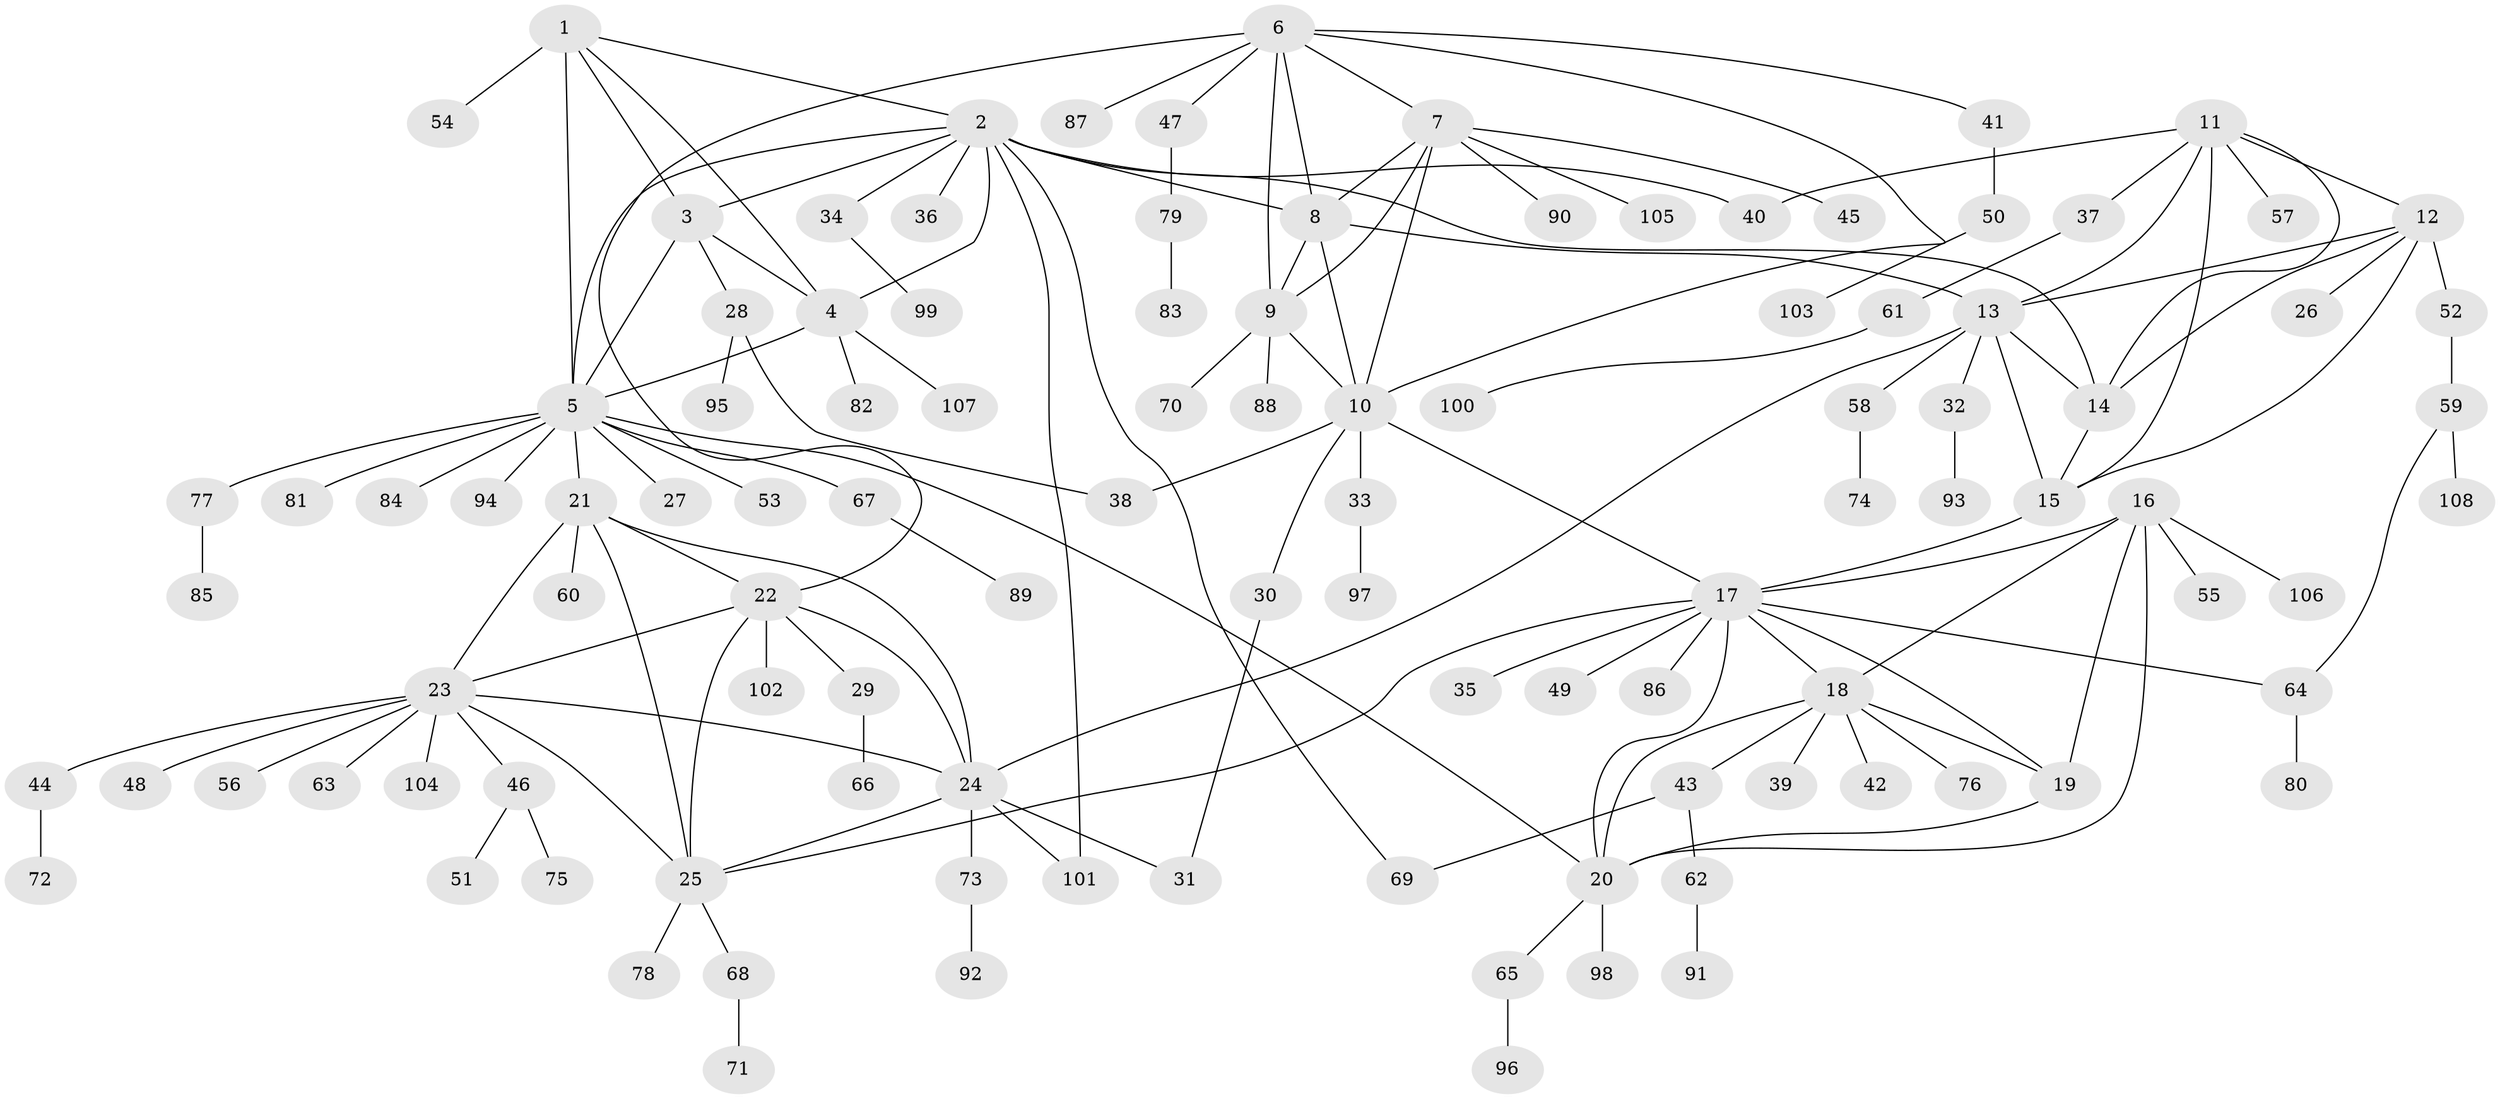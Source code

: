 // Generated by graph-tools (version 1.1) at 2025/56/03/09/25 04:56:03]
// undirected, 108 vertices, 149 edges
graph export_dot {
graph [start="1"]
  node [color=gray90,style=filled];
  1;
  2;
  3;
  4;
  5;
  6;
  7;
  8;
  9;
  10;
  11;
  12;
  13;
  14;
  15;
  16;
  17;
  18;
  19;
  20;
  21;
  22;
  23;
  24;
  25;
  26;
  27;
  28;
  29;
  30;
  31;
  32;
  33;
  34;
  35;
  36;
  37;
  38;
  39;
  40;
  41;
  42;
  43;
  44;
  45;
  46;
  47;
  48;
  49;
  50;
  51;
  52;
  53;
  54;
  55;
  56;
  57;
  58;
  59;
  60;
  61;
  62;
  63;
  64;
  65;
  66;
  67;
  68;
  69;
  70;
  71;
  72;
  73;
  74;
  75;
  76;
  77;
  78;
  79;
  80;
  81;
  82;
  83;
  84;
  85;
  86;
  87;
  88;
  89;
  90;
  91;
  92;
  93;
  94;
  95;
  96;
  97;
  98;
  99;
  100;
  101;
  102;
  103;
  104;
  105;
  106;
  107;
  108;
  1 -- 2;
  1 -- 3;
  1 -- 4;
  1 -- 5;
  1 -- 54;
  2 -- 3;
  2 -- 4;
  2 -- 5;
  2 -- 8;
  2 -- 14;
  2 -- 34;
  2 -- 36;
  2 -- 40;
  2 -- 69;
  2 -- 101;
  3 -- 4;
  3 -- 5;
  3 -- 28;
  4 -- 5;
  4 -- 82;
  4 -- 107;
  5 -- 20;
  5 -- 21;
  5 -- 27;
  5 -- 53;
  5 -- 67;
  5 -- 77;
  5 -- 81;
  5 -- 84;
  5 -- 94;
  6 -- 7;
  6 -- 8;
  6 -- 9;
  6 -- 10;
  6 -- 22;
  6 -- 41;
  6 -- 47;
  6 -- 87;
  7 -- 8;
  7 -- 9;
  7 -- 10;
  7 -- 45;
  7 -- 90;
  7 -- 105;
  8 -- 9;
  8 -- 10;
  8 -- 13;
  9 -- 10;
  9 -- 70;
  9 -- 88;
  10 -- 17;
  10 -- 30;
  10 -- 33;
  10 -- 38;
  11 -- 12;
  11 -- 13;
  11 -- 14;
  11 -- 15;
  11 -- 37;
  11 -- 40;
  11 -- 57;
  12 -- 13;
  12 -- 14;
  12 -- 15;
  12 -- 26;
  12 -- 52;
  13 -- 14;
  13 -- 15;
  13 -- 24;
  13 -- 32;
  13 -- 58;
  14 -- 15;
  15 -- 17;
  16 -- 17;
  16 -- 18;
  16 -- 19;
  16 -- 20;
  16 -- 55;
  16 -- 106;
  17 -- 18;
  17 -- 19;
  17 -- 20;
  17 -- 25;
  17 -- 35;
  17 -- 49;
  17 -- 64;
  17 -- 86;
  18 -- 19;
  18 -- 20;
  18 -- 39;
  18 -- 42;
  18 -- 43;
  18 -- 76;
  19 -- 20;
  20 -- 65;
  20 -- 98;
  21 -- 22;
  21 -- 23;
  21 -- 24;
  21 -- 25;
  21 -- 60;
  22 -- 23;
  22 -- 24;
  22 -- 25;
  22 -- 29;
  22 -- 102;
  23 -- 24;
  23 -- 25;
  23 -- 44;
  23 -- 46;
  23 -- 48;
  23 -- 56;
  23 -- 63;
  23 -- 104;
  24 -- 25;
  24 -- 31;
  24 -- 73;
  24 -- 101;
  25 -- 68;
  25 -- 78;
  28 -- 38;
  28 -- 95;
  29 -- 66;
  30 -- 31;
  32 -- 93;
  33 -- 97;
  34 -- 99;
  37 -- 61;
  41 -- 50;
  43 -- 62;
  43 -- 69;
  44 -- 72;
  46 -- 51;
  46 -- 75;
  47 -- 79;
  50 -- 103;
  52 -- 59;
  58 -- 74;
  59 -- 64;
  59 -- 108;
  61 -- 100;
  62 -- 91;
  64 -- 80;
  65 -- 96;
  67 -- 89;
  68 -- 71;
  73 -- 92;
  77 -- 85;
  79 -- 83;
}
